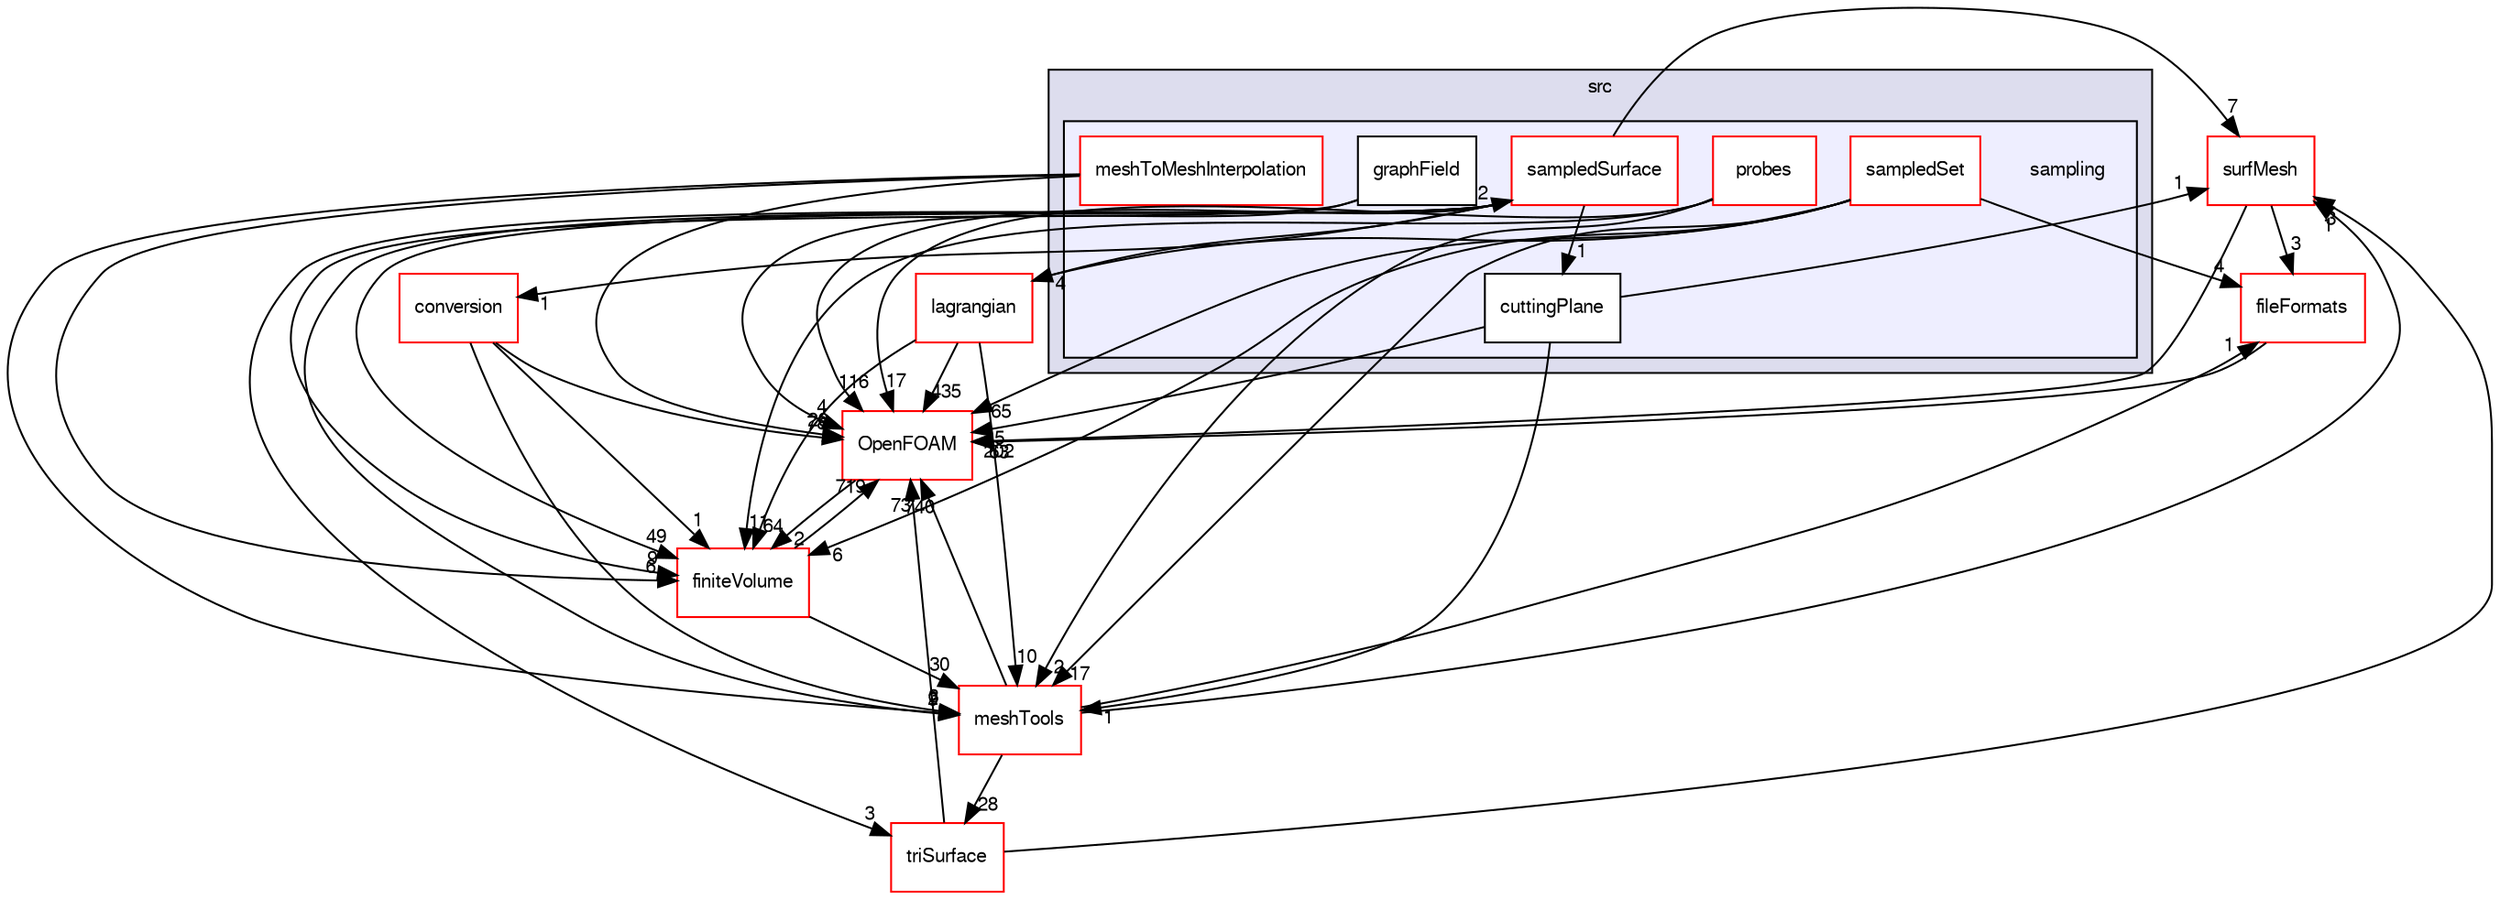 digraph "src/sampling" {
  bgcolor=transparent;
  compound=true
  node [ fontsize="10", fontname="FreeSans"];
  edge [ labelfontsize="10", labelfontname="FreeSans"];
  subgraph clusterdir_68267d1309a1af8e8297ef4c3efbcdba {
    graph [ bgcolor="#ddddee", pencolor="black", label="src" fontname="FreeSans", fontsize="10", URL="dir_68267d1309a1af8e8297ef4c3efbcdba.html"]
  subgraph clusterdir_24a3817a3c61c11f04a0a72057522f4f {
    graph [ bgcolor="#eeeeff", pencolor="black", label="" URL="dir_24a3817a3c61c11f04a0a72057522f4f.html"];
    dir_24a3817a3c61c11f04a0a72057522f4f [shape=plaintext label="sampling"];
    dir_f8080fda710e406c8061086072eee705 [shape=box label="cuttingPlane" color="black" fillcolor="white" style="filled" URL="dir_f8080fda710e406c8061086072eee705.html"];
    dir_6b38549db7b2a6aedbdcbfb85e219be3 [shape=box label="graphField" color="black" fillcolor="white" style="filled" URL="dir_6b38549db7b2a6aedbdcbfb85e219be3.html"];
    dir_66c85e6666ae98cb066561323b24c9c2 [shape=box label="meshToMeshInterpolation" color="red" fillcolor="white" style="filled" URL="dir_66c85e6666ae98cb066561323b24c9c2.html"];
    dir_cbe5babacf778e7f66e66e5bcfb862b0 [shape=box label="probes" color="red" fillcolor="white" style="filled" URL="dir_cbe5babacf778e7f66e66e5bcfb862b0.html"];
    dir_8b5e667856203d1590a744034ba627a3 [shape=box label="sampledSet" color="red" fillcolor="white" style="filled" URL="dir_8b5e667856203d1590a744034ba627a3.html"];
    dir_daf57321dd7c30092fd489dbb1aa8219 [shape=box label="sampledSurface" color="red" fillcolor="white" style="filled" URL="dir_daf57321dd7c30092fd489dbb1aa8219.html"];
  }
  }
  dir_9bd15774b555cf7259a6fa18f99fe99b [shape=box label="finiteVolume" color="red" URL="dir_9bd15774b555cf7259a6fa18f99fe99b.html"];
  dir_22e3beccf9f956a3c7bfcabae9a0dde0 [shape=box label="conversion" color="red" URL="dir_22e3beccf9f956a3c7bfcabae9a0dde0.html"];
  dir_0a88fe22feb23ce5f078a04a1df67721 [shape=box label="surfMesh" color="red" URL="dir_0a88fe22feb23ce5f078a04a1df67721.html"];
  dir_b63c002b7559990bd414058641eb48ad [shape=box label="triSurface" color="red" URL="dir_b63c002b7559990bd414058641eb48ad.html"];
  dir_ae30ad0bef50cf391b24c614251bb9fd [shape=box label="meshTools" color="red" URL="dir_ae30ad0bef50cf391b24c614251bb9fd.html"];
  dir_b05602f37bb521a7142c0a3e200b5f35 [shape=box label="fileFormats" color="red" URL="dir_b05602f37bb521a7142c0a3e200b5f35.html"];
  dir_c5473ff19b20e6ec4dfe5c310b3778a8 [shape=box label="OpenFOAM" color="red" URL="dir_c5473ff19b20e6ec4dfe5c310b3778a8.html"];
  dir_f8c25efc4b6f6a8502a42d5af7554d23 [shape=box label="lagrangian" color="red" URL="dir_f8c25efc4b6f6a8502a42d5af7554d23.html"];
  dir_daf57321dd7c30092fd489dbb1aa8219->dir_9bd15774b555cf7259a6fa18f99fe99b [headlabel="49", labeldistance=1.5 headhref="dir_002447_000727.html"];
  dir_daf57321dd7c30092fd489dbb1aa8219->dir_22e3beccf9f956a3c7bfcabae9a0dde0 [headlabel="1", labeldistance=1.5 headhref="dir_002447_000599.html"];
  dir_daf57321dd7c30092fd489dbb1aa8219->dir_0a88fe22feb23ce5f078a04a1df67721 [headlabel="7", labeldistance=1.5 headhref="dir_002447_002490.html"];
  dir_daf57321dd7c30092fd489dbb1aa8219->dir_b63c002b7559990bd414058641eb48ad [headlabel="3", labeldistance=1.5 headhref="dir_002447_002505.html"];
  dir_daf57321dd7c30092fd489dbb1aa8219->dir_ae30ad0bef50cf391b24c614251bb9fd [headlabel="9", labeldistance=1.5 headhref="dir_002447_001560.html"];
  dir_daf57321dd7c30092fd489dbb1aa8219->dir_f8080fda710e406c8061086072eee705 [headlabel="1", labeldistance=1.5 headhref="dir_002447_002421.html"];
  dir_daf57321dd7c30092fd489dbb1aa8219->dir_c5473ff19b20e6ec4dfe5c310b3778a8 [headlabel="116", labeldistance=1.5 headhref="dir_002447_001706.html"];
  dir_9bd15774b555cf7259a6fa18f99fe99b->dir_ae30ad0bef50cf391b24c614251bb9fd [headlabel="30", labeldistance=1.5 headhref="dir_000727_001560.html"];
  dir_9bd15774b555cf7259a6fa18f99fe99b->dir_c5473ff19b20e6ec4dfe5c310b3778a8 [headlabel="719", labeldistance=1.5 headhref="dir_000727_001706.html"];
  dir_22e3beccf9f956a3c7bfcabae9a0dde0->dir_9bd15774b555cf7259a6fa18f99fe99b [headlabel="1", labeldistance=1.5 headhref="dir_000599_000727.html"];
  dir_22e3beccf9f956a3c7bfcabae9a0dde0->dir_ae30ad0bef50cf391b24c614251bb9fd [headlabel="3", labeldistance=1.5 headhref="dir_000599_001560.html"];
  dir_22e3beccf9f956a3c7bfcabae9a0dde0->dir_c5473ff19b20e6ec4dfe5c310b3778a8 [headlabel="78", labeldistance=1.5 headhref="dir_000599_001706.html"];
  dir_0a88fe22feb23ce5f078a04a1df67721->dir_b05602f37bb521a7142c0a3e200b5f35 [headlabel="3", labeldistance=1.5 headhref="dir_002490_000714.html"];
  dir_0a88fe22feb23ce5f078a04a1df67721->dir_c5473ff19b20e6ec4dfe5c310b3778a8 [headlabel="202", labeldistance=1.5 headhref="dir_002490_001706.html"];
  dir_b63c002b7559990bd414058641eb48ad->dir_0a88fe22feb23ce5f078a04a1df67721 [headlabel="3", labeldistance=1.5 headhref="dir_002505_002490.html"];
  dir_b63c002b7559990bd414058641eb48ad->dir_c5473ff19b20e6ec4dfe5c310b3778a8 [headlabel="73", labeldistance=1.5 headhref="dir_002505_001706.html"];
  dir_ae30ad0bef50cf391b24c614251bb9fd->dir_0a88fe22feb23ce5f078a04a1df67721 [headlabel="1", labeldistance=1.5 headhref="dir_001560_002490.html"];
  dir_ae30ad0bef50cf391b24c614251bb9fd->dir_b63c002b7559990bd414058641eb48ad [headlabel="28", labeldistance=1.5 headhref="dir_001560_002505.html"];
  dir_ae30ad0bef50cf391b24c614251bb9fd->dir_b05602f37bb521a7142c0a3e200b5f35 [headlabel="1", labeldistance=1.5 headhref="dir_001560_000714.html"];
  dir_ae30ad0bef50cf391b24c614251bb9fd->dir_c5473ff19b20e6ec4dfe5c310b3778a8 [headlabel="740", labeldistance=1.5 headhref="dir_001560_001706.html"];
  dir_b05602f37bb521a7142c0a3e200b5f35->dir_c5473ff19b20e6ec4dfe5c310b3778a8 [headlabel="63", labeldistance=1.5 headhref="dir_000714_001706.html"];
  dir_66c85e6666ae98cb066561323b24c9c2->dir_9bd15774b555cf7259a6fa18f99fe99b [headlabel="6", labeldistance=1.5 headhref="dir_002423_000727.html"];
  dir_66c85e6666ae98cb066561323b24c9c2->dir_ae30ad0bef50cf391b24c614251bb9fd [headlabel="2", labeldistance=1.5 headhref="dir_002423_001560.html"];
  dir_66c85e6666ae98cb066561323b24c9c2->dir_c5473ff19b20e6ec4dfe5c310b3778a8 [headlabel="26", labeldistance=1.5 headhref="dir_002423_001706.html"];
  dir_8b5e667856203d1590a744034ba627a3->dir_9bd15774b555cf7259a6fa18f99fe99b [headlabel="6", labeldistance=1.5 headhref="dir_002432_000727.html"];
  dir_8b5e667856203d1590a744034ba627a3->dir_ae30ad0bef50cf391b24c614251bb9fd [headlabel="17", labeldistance=1.5 headhref="dir_002432_001560.html"];
  dir_8b5e667856203d1590a744034ba627a3->dir_b05602f37bb521a7142c0a3e200b5f35 [headlabel="4", labeldistance=1.5 headhref="dir_002432_000714.html"];
  dir_8b5e667856203d1590a744034ba627a3->dir_c5473ff19b20e6ec4dfe5c310b3778a8 [headlabel="65", labeldistance=1.5 headhref="dir_002432_001706.html"];
  dir_8b5e667856203d1590a744034ba627a3->dir_f8c25efc4b6f6a8502a42d5af7554d23 [headlabel="4", labeldistance=1.5 headhref="dir_002432_001178.html"];
  dir_f8080fda710e406c8061086072eee705->dir_0a88fe22feb23ce5f078a04a1df67721 [headlabel="1", labeldistance=1.5 headhref="dir_002421_002490.html"];
  dir_f8080fda710e406c8061086072eee705->dir_ae30ad0bef50cf391b24c614251bb9fd [headlabel="1", labeldistance=1.5 headhref="dir_002421_001560.html"];
  dir_f8080fda710e406c8061086072eee705->dir_c5473ff19b20e6ec4dfe5c310b3778a8 [headlabel="5", labeldistance=1.5 headhref="dir_002421_001706.html"];
  dir_cbe5babacf778e7f66e66e5bcfb862b0->dir_9bd15774b555cf7259a6fa18f99fe99b [headlabel="11", labeldistance=1.5 headhref="dir_002430_000727.html"];
  dir_cbe5babacf778e7f66e66e5bcfb862b0->dir_ae30ad0bef50cf391b24c614251bb9fd [headlabel="2", labeldistance=1.5 headhref="dir_002430_001560.html"];
  dir_cbe5babacf778e7f66e66e5bcfb862b0->dir_c5473ff19b20e6ec4dfe5c310b3778a8 [headlabel="17", labeldistance=1.5 headhref="dir_002430_001706.html"];
  dir_6b38549db7b2a6aedbdcbfb85e219be3->dir_9bd15774b555cf7259a6fa18f99fe99b [headlabel="9", labeldistance=1.5 headhref="dir_002422_000727.html"];
  dir_6b38549db7b2a6aedbdcbfb85e219be3->dir_c5473ff19b20e6ec4dfe5c310b3778a8 [headlabel="4", labeldistance=1.5 headhref="dir_002422_001706.html"];
  dir_c5473ff19b20e6ec4dfe5c310b3778a8->dir_9bd15774b555cf7259a6fa18f99fe99b [headlabel="2", labeldistance=1.5 headhref="dir_001706_000727.html"];
  dir_f8c25efc4b6f6a8502a42d5af7554d23->dir_daf57321dd7c30092fd489dbb1aa8219 [headlabel="2", labeldistance=1.5 headhref="dir_001178_002447.html"];
  dir_f8c25efc4b6f6a8502a42d5af7554d23->dir_9bd15774b555cf7259a6fa18f99fe99b [headlabel="64", labeldistance=1.5 headhref="dir_001178_000727.html"];
  dir_f8c25efc4b6f6a8502a42d5af7554d23->dir_ae30ad0bef50cf391b24c614251bb9fd [headlabel="10", labeldistance=1.5 headhref="dir_001178_001560.html"];
  dir_f8c25efc4b6f6a8502a42d5af7554d23->dir_c5473ff19b20e6ec4dfe5c310b3778a8 [headlabel="435", labeldistance=1.5 headhref="dir_001178_001706.html"];
}
